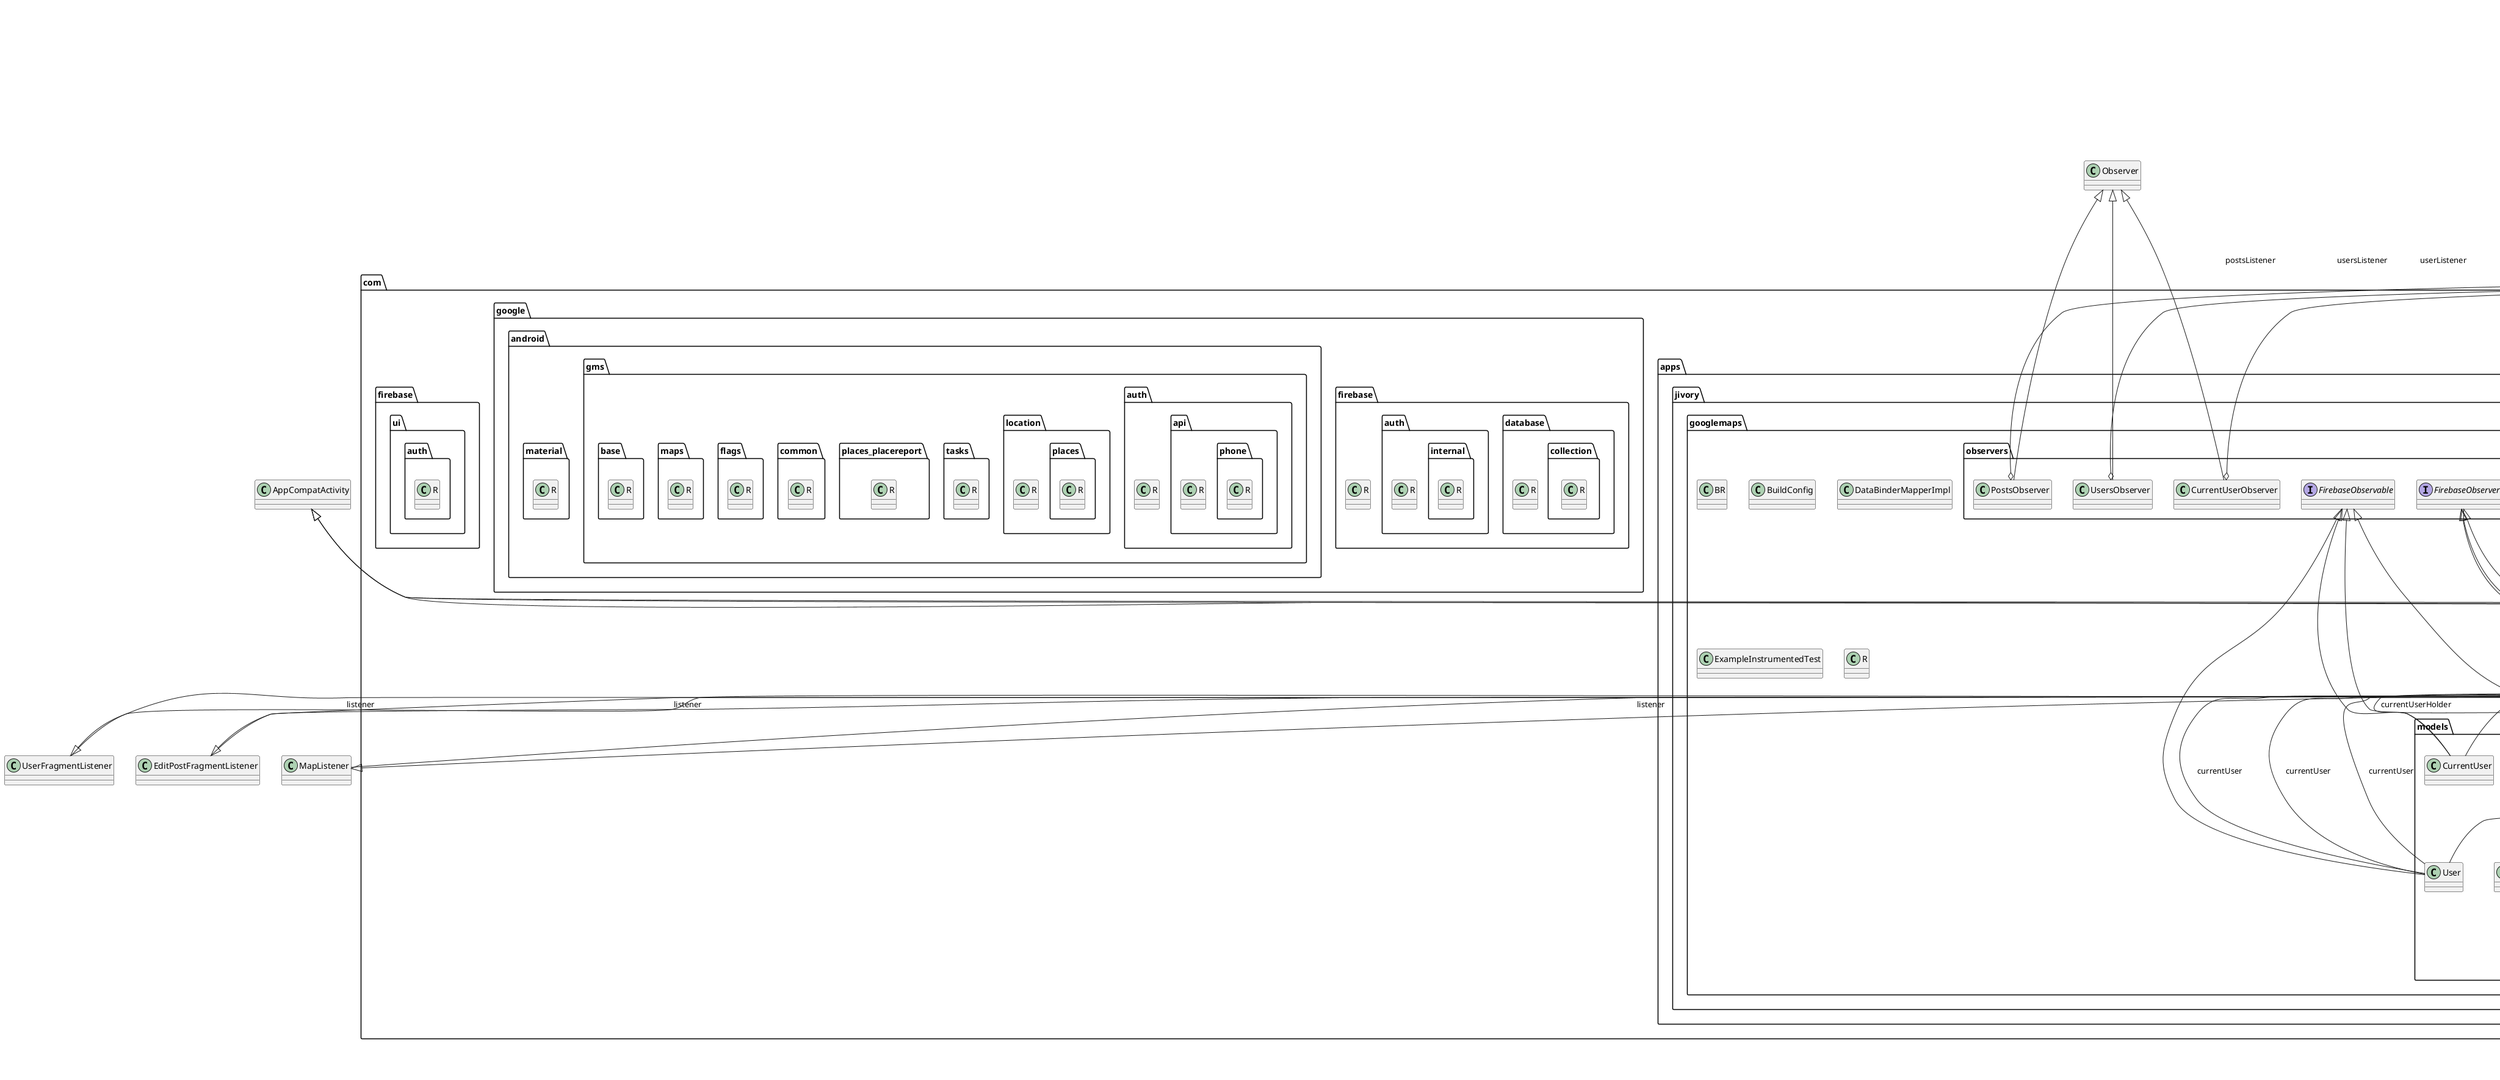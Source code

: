@startuml

title __APP's Class Diagram__\n

  package androidx.databinding {
    package androidx.databinding.library {
      package androidx.databinding.library.baseAdapters {
        class BR {
        }
      }
    }
  }
  

  package com.android.databinding.library.baseAdapters {
    class BR {
    }
  }
  

  package com.apps.jivory.googlemaps {
    class BR {
    }
  }
  

  package com.apps.jivory.googlemaps {
    class BuildConfig {
    }
  }
  

  package com.apps.jivory.googlemaps {
    package com.apps.jivory.googlemaps.models {
      class CurrentUser {
      }
    }
  }
  

  package com.apps.jivory.googlemaps {
    package com.apps.jivory.googlemaps.observers {
      class CurrentUserObserver {
      }
    }
  }
  

  package androidx.databinding {
    class DataBinderMapperImpl {
    }
  }
  

  package android.databinding {
    class DataBinderMapperImpl {
    }
  }
  

  package com.apps.jivory.googlemaps {
    class DataBinderMapperImpl {
    }
  }
  

  package android.databinding {
    interface DataBindingComponent {
    }
  }
  

  package androidx.databinding {
    interface DataBindingComponent {
    }
  }
  

  package android.databinding {
    package android.databinding.layouts {
      class DataBindingInfo {
      }
    }
  }
  

  package com.apps.jivory.googlemaps {
    package com.apps.jivory.googlemaps.fragments {
      class EditPostFragment {
      }
    }
  }
  

  package com.apps.jivory.googlemaps {
    package com.apps.jivory.googlemaps.models {
      class EventInfoAdapter {
      }
    }
  }
  

  package com.apps.jivory.googlemaps {
    class ExampleInstrumentedTest {
    }
  }
  

  package com.apps.jivory.googlemaps {
    package com.apps.jivory.googlemaps.arch {
      class FirebaseLiveDataHelper {
      }
    }
  }
  

  package com.apps.jivory.googlemaps {
    package com.apps.jivory.googlemaps.observers {
      interface FirebaseObservable {
      }
    }
  }
  

  package com.apps.jivory.googlemaps {
    package com.apps.jivory.googlemaps.observers {
      interface FirebaseObserver {
      }
    }
  }
  

  package com.apps.jivory.googlemaps {
    package com.apps.jivory.googlemaps.models {
      class LatitudeLongitude {
      }
    }
  }
  

  package com.apps.jivory.googlemaps {
    package com.apps.jivory.googlemaps.activities {
      class LoginActivity {
      }
    }
  }
  

  package com.apps.jivory.googlemaps {
    package com.apps.jivory.googlemaps.databinding {
      abstract class LoginLayoutBinding {
      }
    }
  }
  

  package com.apps.jivory.googlemaps {
    package com.apps.jivory.googlemaps.databinding {
      class LoginLayoutBindingImpl {
      }
    }
  }
  

  package com.apps.jivory.googlemaps {
    package com.apps.jivory.googlemaps.viewmodels {
      class LoginViewModel {
      }
    }
  }
  

  package com.apps.jivory.googlemaps {
    package com.apps.jivory.googlemaps.activities {
      class MainActivity {
      }
    }
  }
  

  package com.apps.jivory.googlemaps {
    package com.apps.jivory.googlemaps.viewmodels {
      class MainViewModel {
      }
    }
  }
  

  package com.apps.jivory.googlemaps {
    package com.apps.jivory.googlemaps.fragments {
      class MapFragment {
      }
    }
  }
  

  package com.apps.jivory.googlemaps {
    package com.apps.jivory.googlemaps.extra {
      class MapsActivity {
      }
    }
  }
  

  package com.apps.jivory.googlemaps {
    package com.apps.jivory.googlemaps.models {
      class PlaceData {
      }
    }
  }
  

  package com.apps.jivory.googlemaps {
    package com.apps.jivory.googlemaps.models {
      class PlacesAutoCompleteAdapter {
      }
    }
  }
  

  package com.apps.jivory.googlemaps {
    package com.apps.jivory.googlemaps.models {
      class Post {
      }
    }
  }
  

  package com.apps.jivory.googlemaps {
    package com.apps.jivory.googlemaps.models {
      class PostAdapter {
      }
    }
  }
  

  package com.apps.jivory.googlemaps {
    package com.apps.jivory.googlemaps.models {
      class PostHashMap {
      }
    }
  }
  

  package com.apps.jivory.googlemaps {
    package com.apps.jivory.googlemaps.fragments {
      class PostsFragment {
      }
    }
  }
  

  package com.apps.jivory.googlemaps {
    package com.apps.jivory.googlemaps.observers {
      class PostsObserver {
      }
    }
  }
  

  package com.apps.jivory.googlemaps {
    class R {
    }
  }
  

  package androidx.lifecycle {
    package androidx.lifecycle.livedata {
      package androidx.lifecycle.livedata.core {
        class R {
        }
      }
    }
  }
  

  package androidx.arch.core {
    class R {
    }
  }
  

  package com.google.firebase {
    package com.google.firebase.database {
      package com.google.firebase.database.collection {
        class R {
        }
      }
    }
  }
  

  package com.google.firebase {
    class R {
    }
  }
  

  package androidx.fragment {
    class R {
    }
  }
  

  package androidx.appcompat {
    class R {
    }
  }
  

  package androidx.transition {
    class R {
    }
  }
  

  package com.google.android.gms.auth {
    package com.google.android.gms.auth.api {
      package com.google.android.gms.auth.api.phone {
        class R {
        }
      }
    }
  }
  

  package com.google.android.gms.location {
    class R {
    }
  }
  

  package androidx.versionedparcelable {
    class R {
    }
  }
  

  package androidx.media {
    class R {
    }
  }
  

  package com.google.android.gms.tasks {
    class R {
    }
  }
  

  package com.google.firebase {
    package com.google.firebase.auth {
      package com.google.firebase.auth.internal {
        class R {
        }
      }
    }
  }
  

  package androidx.slidingpanelayout {
    class R {
    }
  }
  

  package androidx.asynclayoutinflater {
    class R {
    }
  }
  

  package com.google.android.gms.places_placereport {
    class R {
    }
  }
  

  package androidx.lifecycle {
    class R {
    }
  }
  

  package androidx.lifecycle {
    package androidx.lifecycle.service {
      class R {
      }
    }
  }
  

  package com.google.firebase {
    package com.google.firebase.auth {
      class R {
      }
    }
  }
  

  package com.google.android.gms.common {
    class R {
    }
  }
  

  package com.google.android.gms.flags {
    class R {
    }
  }
  

  package androidx.customview {
    class R {
    }
  }
  

  package androidx.loader {
    class R {
    }
  }
  

  package androidx.databinding {
    package androidx.databinding.library {
      package androidx.databinding.library.baseAdapters {
        class R {
        }
      }
    }
  }
  

  package androidx.documentfile {
    class R {
    }
  }
  

  package androidx.viewpager {
    class R {
    }
  }
  

  package androidx.vectordrawable {
    class R {
    }
  }
  

  package com.google.android.gms.auth {
    class R {
    }
  }
  

  package com.google.android.gms.maps {
    class R {
    }
  }
  

  package androidx.cardview {
    class R {
    }
  }
  

  package androidx.interpolator {
    class R {
    }
  }
  

  package androidx.localbroadcastmanager {
    class R {
    }
  }
  

  package androidx.lifecycle {
    package androidx.lifecycle.extensions {
      class R {
      }
    }
  }
  

  package androidx.legacy.v4 {
    class R {
    }
  }
  

  package com.google.android.gms.base {
    class R {
    }
  }
  

  package com.google.firebase {
    package com.google.firebase.database {
      class R {
      }
    }
  }
  

  package androidx.coordinatorlayout {
    class R {
    }
  }
  

  package androidx.recyclerview {
    class R {
    }
  }
  

  package com.google.android.gms.auth {
    package com.google.android.gms.auth.api {
      class R {
      }
    }
  }
  

  package androidx.databinding {
    package androidx.databinding.library {
      class R {
      }
    }
  }
  

  package androidx.drawerlayout {
    class R {
    }
  }
  

  package androidx.core {
    class R {
    }
  }
  

  package androidx.constraintlayout.widget {
    class R {
    }
  }
  

  package androidx.lifecycle {
    package androidx.lifecycle.viewmodel {
      class R {
      }
    }
  }
  

  package androidx.print {
    class R {
    }
  }
  

  package me.zhanghai.android.materialprogressbar {
    class R {
    }
  }
  

  package androidx.lifecycle {
    package androidx.lifecycle.livedata {
      class R {
      }
    }
  }
  

  package androidx.swiperefreshlayout {
    class R {
    }
  }
  

  package androidx.browser {
    class R {
    }
  }
  

  package androidx.lifecycle {
    package androidx.lifecycle.process {
      class R {
      }
    }
  }
  

  package androidx.legacy.coreui {
    class R {
    }
  }
  

  package com.google.android.material {
    class R {
    }
  }
  

  package androidx.legacy.coreutils {
    class R {
    }
  }
  

  package androidx.cursoradapter {
    class R {
    }
  }
  

  package com.google.android.gms.location {
    package com.google.android.gms.location.places {
      class R {
      }
    }
  }
  

  package com.firebase.ui.auth {
    class R {
    }
  }
  

  package com.apps.jivory.googlemaps {
    package com.apps.jivory.googlemaps.arch {
      class Repository {
      }
    }
  }
  

  package com.apps.jivory.googlemaps {
    package com.apps.jivory.googlemaps.models {
      class User {
      }
    }
  }
  

  package com.apps.jivory.googlemaps {
    package com.apps.jivory.googlemaps.fragments {
      class UserFragment {
      }
    }
  }
  

  package com.apps.jivory.googlemaps {
    package com.apps.jivory.googlemaps.models {
      class UsersHashMap {
      }
    }
  }
  

  package com.apps.jivory.googlemaps {
    package com.apps.jivory.googlemaps.observers {
      class UsersObserver {
      }
    }
  }
  

  package com.apps.jivory.googlemaps {
    package com.apps.jivory.googlemaps.extra {
      class oldLoginActivity {
      }
    }
  }
  

  CurrentUser -up-|> FirebaseObservable
  CurrentUserObserver -up-|> Observer
  CurrentUserObserver o-- UserListener : userListener
  DataBinderMapperImpl -up-|> MergedDataBinderMapper
  DataBinderMapperImpl -up-|> DataBinderMapper
  EditPostFragment -up-|> DialogFragment
  EditPostFragment o-- EditPostFragmentListener : listener
  EditPostFragment o-- Post : post
  EventInfoAdapter -up-|> InfoWindowAdapter
  FirebaseLiveDataHelper -up-|> LiveData
  LoginActivity -up-|> OnClickListener
  LoginActivity -up-|> AppCompatActivity
  LoginActivity o-- LoginViewModel : loginViewModel
  LoginLayoutBinding -up-|> ViewDataBinding
  LoginLayoutBindingImpl -up-|> LoginLayoutBinding
  LoginViewModel -up-|> AndroidViewModel
  LoginViewModel o-- Repository : repo
  MainActivity -up-|> OnNavigationItemSelectedListener
  MainActivity -up-|> OnConnectionFailedListener
  MainActivity -up-|> EditPostFragmentListener
  MainActivity -up-|> MapListener
  MainActivity -up-|> UsersListener
  MainActivity -up-|> UserFragmentListener
  MainActivity -up-|> UserListener
  MainActivity -up-|> PostsListener
  MainActivity -up-|> AppCompatActivity
  MainActivity o-- CurrentUser : currentUser
  MainActivity o-- PostHashMap : posts
  MainActivity o-- UsersHashMap : users
  MainViewModel -up-|> AndroidViewModel
  MainViewModel o-- Repository : repo
  MainViewModel o-- FirebaseLiveDataHelper : firebaseUserData
  MainViewModel o-- FirebaseLiveDataHelper : firebasePostsData
  MainViewModel o-- FirebaseLiveDataHelper : firebaseAllUsersData
  MapFragment -up-|> OnMapReadyCallback
  MapFragment -up-|> OnConnectionFailedListener
  MapFragment -up-|> FirebaseObserver
  MapFragment -up-|> Fragment
  MapFragment o-- MapListener : listener
  MapFragment o-- PlacesAutoCompleteAdapter : placesAutoCompleteAdapter
  MapFragment o-- UsersHashMap : users
  MapFragment o-- PostHashMap : postHashMap
  MapFragment o-- User : currentUser
  MapsActivity -up-|> OnMapReadyCallback
  MapsActivity -up-|> FragmentActivity
  PlaceData o-- LatitudeLongitude : latLng
  PlacesAutoCompleteAdapter -up-|> Filterable
  PlacesAutoCompleteAdapter -up-|> ArrayAdapter
  Post o-- LatitudeLongitude : latitudeLongitude
  Post o-- PlaceData : placeData
  PostAdapter -up-|> Adapter
  PostAdapter o-- User : currentUser
  PostHashMap -up-|> FirebaseObservable
  PostHashMap -up-|> HashMap
  PostsFragment -up-|> FirebaseObserver
  PostsFragment -up-|> Fragment
  PostsFragment o-- MainViewModel : mainViewModel
  PostsFragment o-- PostAdapter : adapter
  PostsFragment o-- PostHashMap : posts
  PostsFragment o-- UsersHashMap : users
  PostsFragment o-- User : currentUser
  PostsObserver -up-|> Observer
  PostsObserver o-- PostsListener : postsListener
  User -up-|> FirebaseObservable
  UserFragment -up-|> OnDateSetListener
  UserFragment -up-|> FirebaseObserver
  UserFragment -up-|> Fragment
  UserFragment o-- UserFragmentListener : listener
  UserFragment o-- CurrentUser : currentUserHolder
  UserFragment o-- User : currentUser
  UsersHashMap -up-|> FirebaseObservable
  UsersHashMap -up-|> HashMap
  UsersObserver -up-|> Observer
  UsersObserver o-- UsersListener : usersListener
  oldLoginActivity -up-|> OnClickListener
  oldLoginActivity -up-|> AppCompatActivity
  oldLoginActivity o-- LoginViewModel : loginViewModel


right footer


PlantUML diagram generated by SketchIt! (https://bitbucket.org/pmesmeur/sketch.it)
For more information about this tool, please contact philippe.mesmeur@gmail.com
endfooter

@enduml
